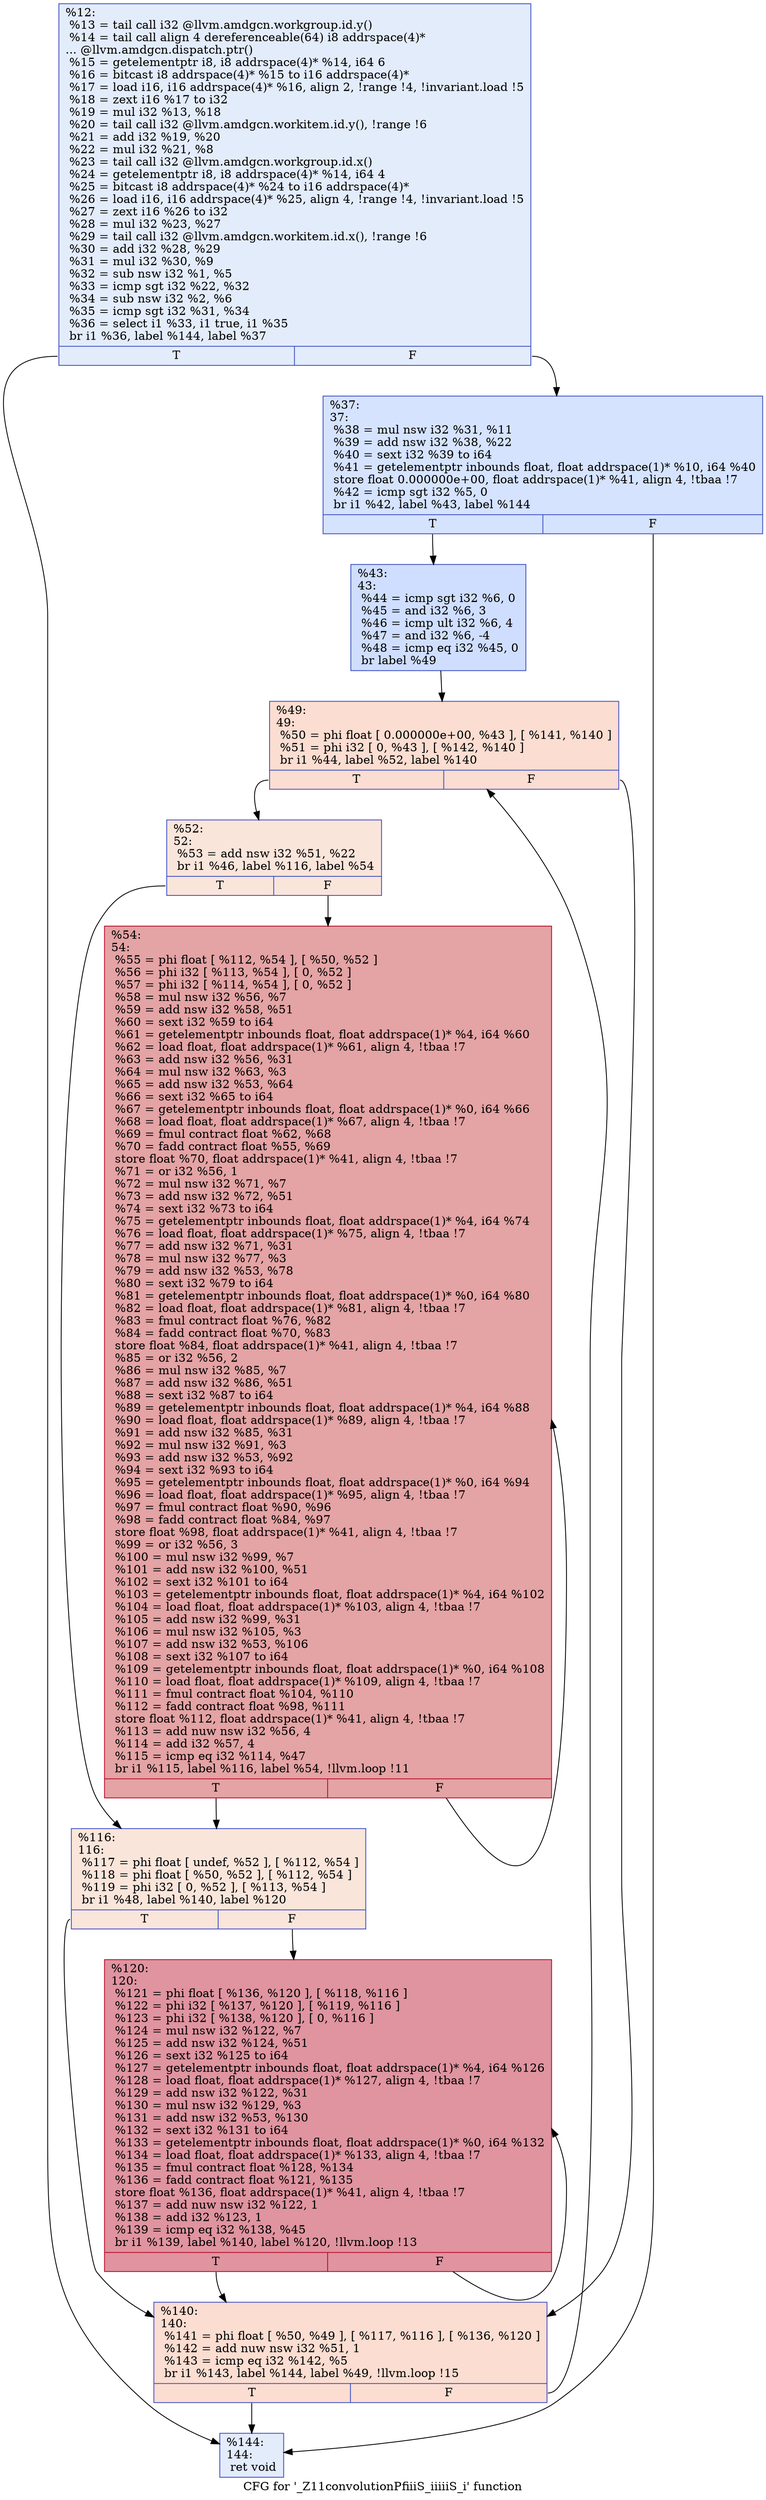 digraph "CFG for '_Z11convolutionPfiiiS_iiiiiS_i' function" {
	label="CFG for '_Z11convolutionPfiiiS_iiiiiS_i' function";

	Node0x5ef5ce0 [shape=record,color="#3d50c3ff", style=filled, fillcolor="#bfd3f670",label="{%12:\l  %13 = tail call i32 @llvm.amdgcn.workgroup.id.y()\l  %14 = tail call align 4 dereferenceable(64) i8 addrspace(4)*\l... @llvm.amdgcn.dispatch.ptr()\l  %15 = getelementptr i8, i8 addrspace(4)* %14, i64 6\l  %16 = bitcast i8 addrspace(4)* %15 to i16 addrspace(4)*\l  %17 = load i16, i16 addrspace(4)* %16, align 2, !range !4, !invariant.load !5\l  %18 = zext i16 %17 to i32\l  %19 = mul i32 %13, %18\l  %20 = tail call i32 @llvm.amdgcn.workitem.id.y(), !range !6\l  %21 = add i32 %19, %20\l  %22 = mul i32 %21, %8\l  %23 = tail call i32 @llvm.amdgcn.workgroup.id.x()\l  %24 = getelementptr i8, i8 addrspace(4)* %14, i64 4\l  %25 = bitcast i8 addrspace(4)* %24 to i16 addrspace(4)*\l  %26 = load i16, i16 addrspace(4)* %25, align 4, !range !4, !invariant.load !5\l  %27 = zext i16 %26 to i32\l  %28 = mul i32 %23, %27\l  %29 = tail call i32 @llvm.amdgcn.workitem.id.x(), !range !6\l  %30 = add i32 %28, %29\l  %31 = mul i32 %30, %9\l  %32 = sub nsw i32 %1, %5\l  %33 = icmp sgt i32 %22, %32\l  %34 = sub nsw i32 %2, %6\l  %35 = icmp sgt i32 %31, %34\l  %36 = select i1 %33, i1 true, i1 %35\l  br i1 %36, label %144, label %37\l|{<s0>T|<s1>F}}"];
	Node0x5ef5ce0:s0 -> Node0x5ef7540;
	Node0x5ef5ce0:s1 -> Node0x5efa6f0;
	Node0x5efa6f0 [shape=record,color="#3d50c3ff", style=filled, fillcolor="#a1c0ff70",label="{%37:\l37:                                               \l  %38 = mul nsw i32 %31, %11\l  %39 = add nsw i32 %38, %22\l  %40 = sext i32 %39 to i64\l  %41 = getelementptr inbounds float, float addrspace(1)* %10, i64 %40\l  store float 0.000000e+00, float addrspace(1)* %41, align 4, !tbaa !7\l  %42 = icmp sgt i32 %5, 0\l  br i1 %42, label %43, label %144\l|{<s0>T|<s1>F}}"];
	Node0x5efa6f0:s0 -> Node0x5efb700;
	Node0x5efa6f0:s1 -> Node0x5ef7540;
	Node0x5efb700 [shape=record,color="#3d50c3ff", style=filled, fillcolor="#93b5fe70",label="{%43:\l43:                                               \l  %44 = icmp sgt i32 %6, 0\l  %45 = and i32 %6, 3\l  %46 = icmp ult i32 %6, 4\l  %47 = and i32 %6, -4\l  %48 = icmp eq i32 %45, 0\l  br label %49\l}"];
	Node0x5efb700 -> Node0x5efbba0;
	Node0x5efbba0 [shape=record,color="#3d50c3ff", style=filled, fillcolor="#f7b39670",label="{%49:\l49:                                               \l  %50 = phi float [ 0.000000e+00, %43 ], [ %141, %140 ]\l  %51 = phi i32 [ 0, %43 ], [ %142, %140 ]\l  br i1 %44, label %52, label %140\l|{<s0>T|<s1>F}}"];
	Node0x5efbba0:s0 -> Node0x5efbef0;
	Node0x5efbba0:s1 -> Node0x5efbc90;
	Node0x5efbef0 [shape=record,color="#3d50c3ff", style=filled, fillcolor="#f4c5ad70",label="{%52:\l52:                                               \l  %53 = add nsw i32 %51, %22\l  br i1 %46, label %116, label %54\l|{<s0>T|<s1>F}}"];
	Node0x5efbef0:s0 -> Node0x5efc0c0;
	Node0x5efbef0:s1 -> Node0x5efc110;
	Node0x5efc110 [shape=record,color="#b70d28ff", style=filled, fillcolor="#c32e3170",label="{%54:\l54:                                               \l  %55 = phi float [ %112, %54 ], [ %50, %52 ]\l  %56 = phi i32 [ %113, %54 ], [ 0, %52 ]\l  %57 = phi i32 [ %114, %54 ], [ 0, %52 ]\l  %58 = mul nsw i32 %56, %7\l  %59 = add nsw i32 %58, %51\l  %60 = sext i32 %59 to i64\l  %61 = getelementptr inbounds float, float addrspace(1)* %4, i64 %60\l  %62 = load float, float addrspace(1)* %61, align 4, !tbaa !7\l  %63 = add nsw i32 %56, %31\l  %64 = mul nsw i32 %63, %3\l  %65 = add nsw i32 %53, %64\l  %66 = sext i32 %65 to i64\l  %67 = getelementptr inbounds float, float addrspace(1)* %0, i64 %66\l  %68 = load float, float addrspace(1)* %67, align 4, !tbaa !7\l  %69 = fmul contract float %62, %68\l  %70 = fadd contract float %55, %69\l  store float %70, float addrspace(1)* %41, align 4, !tbaa !7\l  %71 = or i32 %56, 1\l  %72 = mul nsw i32 %71, %7\l  %73 = add nsw i32 %72, %51\l  %74 = sext i32 %73 to i64\l  %75 = getelementptr inbounds float, float addrspace(1)* %4, i64 %74\l  %76 = load float, float addrspace(1)* %75, align 4, !tbaa !7\l  %77 = add nsw i32 %71, %31\l  %78 = mul nsw i32 %77, %3\l  %79 = add nsw i32 %53, %78\l  %80 = sext i32 %79 to i64\l  %81 = getelementptr inbounds float, float addrspace(1)* %0, i64 %80\l  %82 = load float, float addrspace(1)* %81, align 4, !tbaa !7\l  %83 = fmul contract float %76, %82\l  %84 = fadd contract float %70, %83\l  store float %84, float addrspace(1)* %41, align 4, !tbaa !7\l  %85 = or i32 %56, 2\l  %86 = mul nsw i32 %85, %7\l  %87 = add nsw i32 %86, %51\l  %88 = sext i32 %87 to i64\l  %89 = getelementptr inbounds float, float addrspace(1)* %4, i64 %88\l  %90 = load float, float addrspace(1)* %89, align 4, !tbaa !7\l  %91 = add nsw i32 %85, %31\l  %92 = mul nsw i32 %91, %3\l  %93 = add nsw i32 %53, %92\l  %94 = sext i32 %93 to i64\l  %95 = getelementptr inbounds float, float addrspace(1)* %0, i64 %94\l  %96 = load float, float addrspace(1)* %95, align 4, !tbaa !7\l  %97 = fmul contract float %90, %96\l  %98 = fadd contract float %84, %97\l  store float %98, float addrspace(1)* %41, align 4, !tbaa !7\l  %99 = or i32 %56, 3\l  %100 = mul nsw i32 %99, %7\l  %101 = add nsw i32 %100, %51\l  %102 = sext i32 %101 to i64\l  %103 = getelementptr inbounds float, float addrspace(1)* %4, i64 %102\l  %104 = load float, float addrspace(1)* %103, align 4, !tbaa !7\l  %105 = add nsw i32 %99, %31\l  %106 = mul nsw i32 %105, %3\l  %107 = add nsw i32 %53, %106\l  %108 = sext i32 %107 to i64\l  %109 = getelementptr inbounds float, float addrspace(1)* %0, i64 %108\l  %110 = load float, float addrspace(1)* %109, align 4, !tbaa !7\l  %111 = fmul contract float %104, %110\l  %112 = fadd contract float %98, %111\l  store float %112, float addrspace(1)* %41, align 4, !tbaa !7\l  %113 = add nuw nsw i32 %56, 4\l  %114 = add i32 %57, 4\l  %115 = icmp eq i32 %114, %47\l  br i1 %115, label %116, label %54, !llvm.loop !11\l|{<s0>T|<s1>F}}"];
	Node0x5efc110:s0 -> Node0x5efc0c0;
	Node0x5efc110:s1 -> Node0x5efc110;
	Node0x5efc0c0 [shape=record,color="#3d50c3ff", style=filled, fillcolor="#f4c5ad70",label="{%116:\l116:                                              \l  %117 = phi float [ undef, %52 ], [ %112, %54 ]\l  %118 = phi float [ %50, %52 ], [ %112, %54 ]\l  %119 = phi i32 [ 0, %52 ], [ %113, %54 ]\l  br i1 %48, label %140, label %120\l|{<s0>T|<s1>F}}"];
	Node0x5efc0c0:s0 -> Node0x5efbc90;
	Node0x5efc0c0:s1 -> Node0x5eff6c0;
	Node0x5eff6c0 [shape=record,color="#b70d28ff", style=filled, fillcolor="#b70d2870",label="{%120:\l120:                                              \l  %121 = phi float [ %136, %120 ], [ %118, %116 ]\l  %122 = phi i32 [ %137, %120 ], [ %119, %116 ]\l  %123 = phi i32 [ %138, %120 ], [ 0, %116 ]\l  %124 = mul nsw i32 %122, %7\l  %125 = add nsw i32 %124, %51\l  %126 = sext i32 %125 to i64\l  %127 = getelementptr inbounds float, float addrspace(1)* %4, i64 %126\l  %128 = load float, float addrspace(1)* %127, align 4, !tbaa !7\l  %129 = add nsw i32 %122, %31\l  %130 = mul nsw i32 %129, %3\l  %131 = add nsw i32 %53, %130\l  %132 = sext i32 %131 to i64\l  %133 = getelementptr inbounds float, float addrspace(1)* %0, i64 %132\l  %134 = load float, float addrspace(1)* %133, align 4, !tbaa !7\l  %135 = fmul contract float %128, %134\l  %136 = fadd contract float %121, %135\l  store float %136, float addrspace(1)* %41, align 4, !tbaa !7\l  %137 = add nuw nsw i32 %122, 1\l  %138 = add i32 %123, 1\l  %139 = icmp eq i32 %138, %45\l  br i1 %139, label %140, label %120, !llvm.loop !13\l|{<s0>T|<s1>F}}"];
	Node0x5eff6c0:s0 -> Node0x5efbc90;
	Node0x5eff6c0:s1 -> Node0x5eff6c0;
	Node0x5efbc90 [shape=record,color="#3d50c3ff", style=filled, fillcolor="#f7b39670",label="{%140:\l140:                                              \l  %141 = phi float [ %50, %49 ], [ %117, %116 ], [ %136, %120 ]\l  %142 = add nuw nsw i32 %51, 1\l  %143 = icmp eq i32 %142, %5\l  br i1 %143, label %144, label %49, !llvm.loop !15\l|{<s0>T|<s1>F}}"];
	Node0x5efbc90:s0 -> Node0x5ef7540;
	Node0x5efbc90:s1 -> Node0x5efbba0;
	Node0x5ef7540 [shape=record,color="#3d50c3ff", style=filled, fillcolor="#bfd3f670",label="{%144:\l144:                                              \l  ret void\l}"];
}
